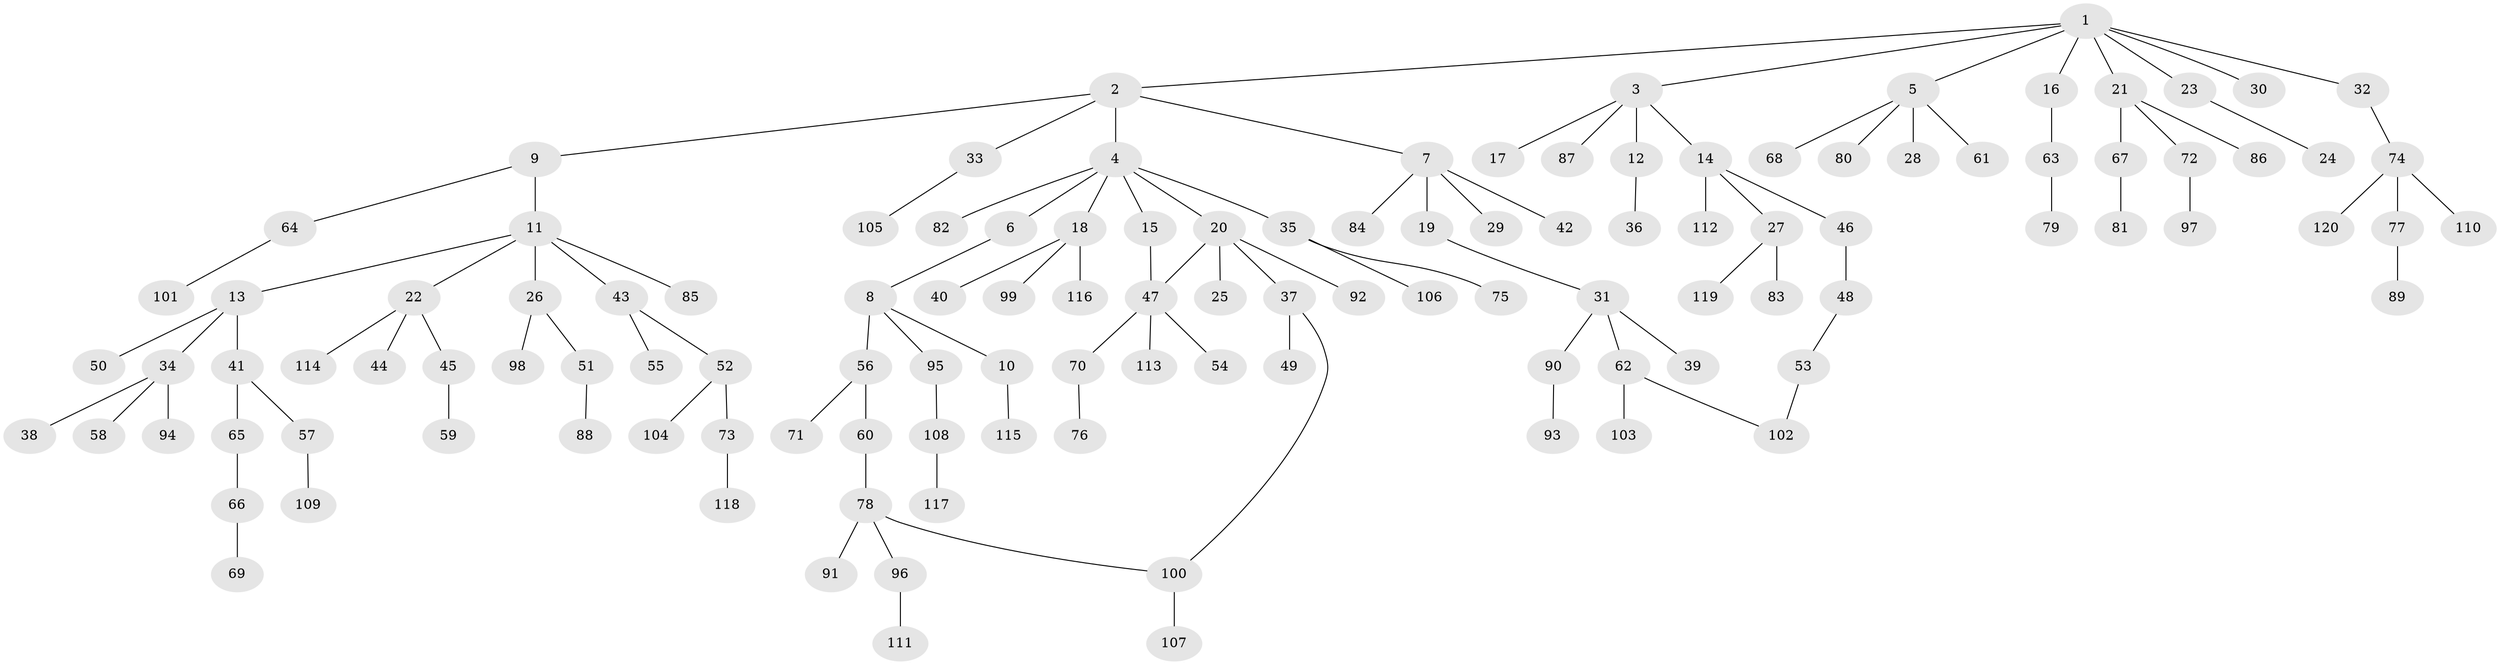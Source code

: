 // coarse degree distribution, {1: 0.7708333333333334, 7: 0.020833333333333332, 22: 0.020833333333333332, 4: 0.0625, 2: 0.0625, 8: 0.020833333333333332, 3: 0.041666666666666664}
// Generated by graph-tools (version 1.1) at 2025/45/03/04/25 21:45:52]
// undirected, 120 vertices, 122 edges
graph export_dot {
graph [start="1"]
  node [color=gray90,style=filled];
  1;
  2;
  3;
  4;
  5;
  6;
  7;
  8;
  9;
  10;
  11;
  12;
  13;
  14;
  15;
  16;
  17;
  18;
  19;
  20;
  21;
  22;
  23;
  24;
  25;
  26;
  27;
  28;
  29;
  30;
  31;
  32;
  33;
  34;
  35;
  36;
  37;
  38;
  39;
  40;
  41;
  42;
  43;
  44;
  45;
  46;
  47;
  48;
  49;
  50;
  51;
  52;
  53;
  54;
  55;
  56;
  57;
  58;
  59;
  60;
  61;
  62;
  63;
  64;
  65;
  66;
  67;
  68;
  69;
  70;
  71;
  72;
  73;
  74;
  75;
  76;
  77;
  78;
  79;
  80;
  81;
  82;
  83;
  84;
  85;
  86;
  87;
  88;
  89;
  90;
  91;
  92;
  93;
  94;
  95;
  96;
  97;
  98;
  99;
  100;
  101;
  102;
  103;
  104;
  105;
  106;
  107;
  108;
  109;
  110;
  111;
  112;
  113;
  114;
  115;
  116;
  117;
  118;
  119;
  120;
  1 -- 2;
  1 -- 3;
  1 -- 5;
  1 -- 16;
  1 -- 21;
  1 -- 23;
  1 -- 30;
  1 -- 32;
  2 -- 4;
  2 -- 7;
  2 -- 9;
  2 -- 33;
  3 -- 12;
  3 -- 14;
  3 -- 17;
  3 -- 87;
  4 -- 6;
  4 -- 15;
  4 -- 18;
  4 -- 20;
  4 -- 35;
  4 -- 82;
  5 -- 28;
  5 -- 61;
  5 -- 68;
  5 -- 80;
  6 -- 8;
  7 -- 19;
  7 -- 29;
  7 -- 42;
  7 -- 84;
  8 -- 10;
  8 -- 56;
  8 -- 95;
  9 -- 11;
  9 -- 64;
  10 -- 115;
  11 -- 13;
  11 -- 22;
  11 -- 26;
  11 -- 43;
  11 -- 85;
  12 -- 36;
  13 -- 34;
  13 -- 41;
  13 -- 50;
  14 -- 27;
  14 -- 46;
  14 -- 112;
  15 -- 47;
  16 -- 63;
  18 -- 40;
  18 -- 99;
  18 -- 116;
  19 -- 31;
  20 -- 25;
  20 -- 37;
  20 -- 47;
  20 -- 92;
  21 -- 67;
  21 -- 72;
  21 -- 86;
  22 -- 44;
  22 -- 45;
  22 -- 114;
  23 -- 24;
  26 -- 51;
  26 -- 98;
  27 -- 83;
  27 -- 119;
  31 -- 39;
  31 -- 62;
  31 -- 90;
  32 -- 74;
  33 -- 105;
  34 -- 38;
  34 -- 58;
  34 -- 94;
  35 -- 75;
  35 -- 106;
  37 -- 49;
  37 -- 100;
  41 -- 57;
  41 -- 65;
  43 -- 52;
  43 -- 55;
  45 -- 59;
  46 -- 48;
  47 -- 54;
  47 -- 70;
  47 -- 113;
  48 -- 53;
  51 -- 88;
  52 -- 73;
  52 -- 104;
  53 -- 102;
  56 -- 60;
  56 -- 71;
  57 -- 109;
  60 -- 78;
  62 -- 103;
  62 -- 102;
  63 -- 79;
  64 -- 101;
  65 -- 66;
  66 -- 69;
  67 -- 81;
  70 -- 76;
  72 -- 97;
  73 -- 118;
  74 -- 77;
  74 -- 110;
  74 -- 120;
  77 -- 89;
  78 -- 91;
  78 -- 96;
  78 -- 100;
  90 -- 93;
  95 -- 108;
  96 -- 111;
  100 -- 107;
  108 -- 117;
}
